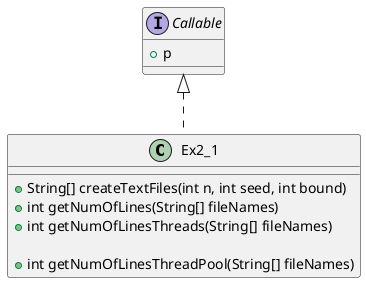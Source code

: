 @startuml

class Ex2_1 implements Callable{

    + String[] createTextFiles(int n, int seed, int bound)
     + int getNumOfLines(String[] fileNames)
     + int getNumOfLinesThreads(String[] fileNames)

    + int getNumOfLinesThreadPool(String[] fileNames)

}
interface Callable{
    + p
}


@enduml